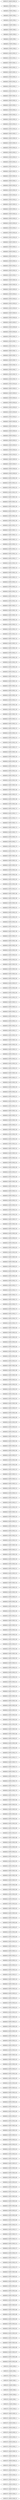 graph DOROGOV_GRAPH_DFS_R{
DOROGOV_GRAPH_NODE_28 -- BARABASI_GRAPH_NODE_1;
BARABASI_GRAPH_NODE_1 -- BARABASI_GRAPH_NODE_0;
BARABASI_GRAPH_NODE_0 -- BARABASI_GRAPH_NODE_2;
BARABASI_GRAPH_NODE_2 -- BARABASI_GRAPH_NODE_3;
BARABASI_GRAPH_NODE_3 -- BARABASI_GRAPH_NODE_4;
BARABASI_GRAPH_NODE_4 -- BARABASI_GRAPH_NODE_5;
BARABASI_GRAPH_NODE_5 -- BARABASI_GRAPH_NODE_6;
BARABASI_GRAPH_NODE_6 -- BARABASI_GRAPH_NODE_7;
BARABASI_GRAPH_NODE_7 -- BARABASI_GRAPH_NODE_8;
BARABASI_GRAPH_NODE_8 -- BARABASI_GRAPH_NODE_9;
BARABASI_GRAPH_NODE_9 -- BARABASI_GRAPH_NODE_10;
BARABASI_GRAPH_NODE_10 -- BARABASI_GRAPH_NODE_11;
BARABASI_GRAPH_NODE_11 -- BARABASI_GRAPH_NODE_12;
BARABASI_GRAPH_NODE_12 -- BARABASI_GRAPH_NODE_13;
BARABASI_GRAPH_NODE_13 -- BARABASI_GRAPH_NODE_14;
BARABASI_GRAPH_NODE_14 -- BARABASI_GRAPH_NODE_15;
BARABASI_GRAPH_NODE_15 -- BARABASI_GRAPH_NODE_16;
BARABASI_GRAPH_NODE_16 -- BARABASI_GRAPH_NODE_17;
BARABASI_GRAPH_NODE_17 -- BARABASI_GRAPH_NODE_18;
BARABASI_GRAPH_NODE_18 -- BARABASI_GRAPH_NODE_19;
BARABASI_GRAPH_NODE_19 -- BARABASI_GRAPH_NODE_20;
BARABASI_GRAPH_NODE_20 -- BARABASI_GRAPH_NODE_21;
BARABASI_GRAPH_NODE_21 -- BARABASI_GRAPH_NODE_22;
BARABASI_GRAPH_NODE_22 -- BARABASI_GRAPH_NODE_23;
BARABASI_GRAPH_NODE_23 -- BARABASI_GRAPH_NODE_24;
BARABASI_GRAPH_NODE_24 -- BARABASI_GRAPH_NODE_25;
BARABASI_GRAPH_NODE_25 -- BARABASI_GRAPH_NODE_26;
BARABASI_GRAPH_NODE_26 -- BARABASI_GRAPH_NODE_27;
BARABASI_GRAPH_NODE_27 -- BARABASI_GRAPH_NODE_28;
BARABASI_GRAPH_NODE_28 -- BARABASI_GRAPH_NODE_29;
BARABASI_GRAPH_NODE_29 -- BARABASI_GRAPH_NODE_30;
BARABASI_GRAPH_NODE_30 -- BARABASI_GRAPH_NODE_31;
BARABASI_GRAPH_NODE_31 -- BARABASI_GRAPH_NODE_32;
BARABASI_GRAPH_NODE_32 -- BARABASI_GRAPH_NODE_33;
BARABASI_GRAPH_NODE_33 -- BARABASI_GRAPH_NODE_34;
BARABASI_GRAPH_NODE_34 -- BARABASI_GRAPH_NODE_35;
BARABASI_GRAPH_NODE_35 -- BARABASI_GRAPH_NODE_36;
BARABASI_GRAPH_NODE_36 -- BARABASI_GRAPH_NODE_37;
BARABASI_GRAPH_NODE_37 -- BARABASI_GRAPH_NODE_38;
BARABASI_GRAPH_NODE_38 -- BARABASI_GRAPH_NODE_39;
BARABASI_GRAPH_NODE_39 -- BARABASI_GRAPH_NODE_40;
BARABASI_GRAPH_NODE_40 -- BARABASI_GRAPH_NODE_41;
BARABASI_GRAPH_NODE_41 -- BARABASI_GRAPH_NODE_42;
BARABASI_GRAPH_NODE_42 -- BARABASI_GRAPH_NODE_43;
BARABASI_GRAPH_NODE_43 -- BARABASI_GRAPH_NODE_44;
BARABASI_GRAPH_NODE_44 -- BARABASI_GRAPH_NODE_45;
BARABASI_GRAPH_NODE_45 -- BARABASI_GRAPH_NODE_46;
BARABASI_GRAPH_NODE_46 -- BARABASI_GRAPH_NODE_47;
BARABASI_GRAPH_NODE_47 -- BARABASI_GRAPH_NODE_48;
BARABASI_GRAPH_NODE_48 -- BARABASI_GRAPH_NODE_49;
BARABASI_GRAPH_NODE_49 -- BARABASI_GRAPH_NODE_50;
BARABASI_GRAPH_NODE_50 -- BARABASI_GRAPH_NODE_51;
BARABASI_GRAPH_NODE_51 -- BARABASI_GRAPH_NODE_52;
BARABASI_GRAPH_NODE_52 -- BARABASI_GRAPH_NODE_53;
BARABASI_GRAPH_NODE_53 -- BARABASI_GRAPH_NODE_54;
BARABASI_GRAPH_NODE_54 -- BARABASI_GRAPH_NODE_55;
BARABASI_GRAPH_NODE_55 -- BARABASI_GRAPH_NODE_56;
BARABASI_GRAPH_NODE_56 -- BARABASI_GRAPH_NODE_57;
BARABASI_GRAPH_NODE_57 -- BARABASI_GRAPH_NODE_58;
BARABASI_GRAPH_NODE_58 -- BARABASI_GRAPH_NODE_59;
BARABASI_GRAPH_NODE_59 -- BARABASI_GRAPH_NODE_60;
BARABASI_GRAPH_NODE_60 -- BARABASI_GRAPH_NODE_61;
BARABASI_GRAPH_NODE_61 -- BARABASI_GRAPH_NODE_62;
BARABASI_GRAPH_NODE_62 -- BARABASI_GRAPH_NODE_63;
BARABASI_GRAPH_NODE_63 -- BARABASI_GRAPH_NODE_64;
BARABASI_GRAPH_NODE_64 -- BARABASI_GRAPH_NODE_65;
BARABASI_GRAPH_NODE_65 -- BARABASI_GRAPH_NODE_66;
BARABASI_GRAPH_NODE_66 -- BARABASI_GRAPH_NODE_67;
BARABASI_GRAPH_NODE_67 -- BARABASI_GRAPH_NODE_68;
BARABASI_GRAPH_NODE_68 -- BARABASI_GRAPH_NODE_69;
BARABASI_GRAPH_NODE_69 -- BARABASI_GRAPH_NODE_70;
BARABASI_GRAPH_NODE_70 -- BARABASI_GRAPH_NODE_71;
BARABASI_GRAPH_NODE_71 -- BARABASI_GRAPH_NODE_72;
BARABASI_GRAPH_NODE_72 -- BARABASI_GRAPH_NODE_73;
BARABASI_GRAPH_NODE_73 -- BARABASI_GRAPH_NODE_74;
BARABASI_GRAPH_NODE_74 -- BARABASI_GRAPH_NODE_75;
BARABASI_GRAPH_NODE_75 -- BARABASI_GRAPH_NODE_76;
BARABASI_GRAPH_NODE_76 -- BARABASI_GRAPH_NODE_77;
BARABASI_GRAPH_NODE_77 -- BARABASI_GRAPH_NODE_78;
BARABASI_GRAPH_NODE_78 -- BARABASI_GRAPH_NODE_79;
BARABASI_GRAPH_NODE_79 -- BARABASI_GRAPH_NODE_80;
BARABASI_GRAPH_NODE_80 -- BARABASI_GRAPH_NODE_81;
BARABASI_GRAPH_NODE_81 -- BARABASI_GRAPH_NODE_82;
BARABASI_GRAPH_NODE_82 -- BARABASI_GRAPH_NODE_83;
BARABASI_GRAPH_NODE_83 -- BARABASI_GRAPH_NODE_84;
BARABASI_GRAPH_NODE_84 -- BARABASI_GRAPH_NODE_85;
BARABASI_GRAPH_NODE_85 -- BARABASI_GRAPH_NODE_86;
BARABASI_GRAPH_NODE_86 -- BARABASI_GRAPH_NODE_87;
BARABASI_GRAPH_NODE_87 -- BARABASI_GRAPH_NODE_88;
BARABASI_GRAPH_NODE_88 -- BARABASI_GRAPH_NODE_89;
BARABASI_GRAPH_NODE_89 -- BARABASI_GRAPH_NODE_90;
BARABASI_GRAPH_NODE_90 -- BARABASI_GRAPH_NODE_91;
BARABASI_GRAPH_NODE_91 -- BARABASI_GRAPH_NODE_92;
BARABASI_GRAPH_NODE_92 -- BARABASI_GRAPH_NODE_93;
BARABASI_GRAPH_NODE_93 -- BARABASI_GRAPH_NODE_94;
BARABASI_GRAPH_NODE_94 -- BARABASI_GRAPH_NODE_95;
BARABASI_GRAPH_NODE_95 -- BARABASI_GRAPH_NODE_96;
BARABASI_GRAPH_NODE_96 -- BARABASI_GRAPH_NODE_97;
BARABASI_GRAPH_NODE_97 -- BARABASI_GRAPH_NODE_98;
BARABASI_GRAPH_NODE_98 -- BARABASI_GRAPH_NODE_99;
BARABASI_GRAPH_NODE_99 -- BARABASI_GRAPH_NODE_100;
BARABASI_GRAPH_NODE_100 -- BARABASI_GRAPH_NODE_101;
BARABASI_GRAPH_NODE_101 -- BARABASI_GRAPH_NODE_102;
BARABASI_GRAPH_NODE_102 -- BARABASI_GRAPH_NODE_103;
BARABASI_GRAPH_NODE_103 -- BARABASI_GRAPH_NODE_104;
BARABASI_GRAPH_NODE_104 -- BARABASI_GRAPH_NODE_105;
BARABASI_GRAPH_NODE_105 -- BARABASI_GRAPH_NODE_106;
BARABASI_GRAPH_NODE_106 -- BARABASI_GRAPH_NODE_107;
BARABASI_GRAPH_NODE_107 -- BARABASI_GRAPH_NODE_108;
BARABASI_GRAPH_NODE_108 -- BARABASI_GRAPH_NODE_109;
BARABASI_GRAPH_NODE_109 -- BARABASI_GRAPH_NODE_110;
BARABASI_GRAPH_NODE_110 -- BARABASI_GRAPH_NODE_111;
BARABASI_GRAPH_NODE_111 -- BARABASI_GRAPH_NODE_112;
BARABASI_GRAPH_NODE_112 -- BARABASI_GRAPH_NODE_113;
BARABASI_GRAPH_NODE_113 -- BARABASI_GRAPH_NODE_114;
BARABASI_GRAPH_NODE_114 -- BARABASI_GRAPH_NODE_115;
BARABASI_GRAPH_NODE_115 -- BARABASI_GRAPH_NODE_116;
BARABASI_GRAPH_NODE_116 -- BARABASI_GRAPH_NODE_117;
BARABASI_GRAPH_NODE_117 -- BARABASI_GRAPH_NODE_118;
BARABASI_GRAPH_NODE_118 -- BARABASI_GRAPH_NODE_119;
BARABASI_GRAPH_NODE_119 -- BARABASI_GRAPH_NODE_120;
BARABASI_GRAPH_NODE_120 -- BARABASI_GRAPH_NODE_121;
BARABASI_GRAPH_NODE_121 -- BARABASI_GRAPH_NODE_122;
BARABASI_GRAPH_NODE_122 -- BARABASI_GRAPH_NODE_123;
BARABASI_GRAPH_NODE_123 -- BARABASI_GRAPH_NODE_124;
BARABASI_GRAPH_NODE_124 -- BARABASI_GRAPH_NODE_125;
BARABASI_GRAPH_NODE_125 -- BARABASI_GRAPH_NODE_126;
BARABASI_GRAPH_NODE_126 -- BARABASI_GRAPH_NODE_127;
BARABASI_GRAPH_NODE_127 -- BARABASI_GRAPH_NODE_128;
BARABASI_GRAPH_NODE_128 -- BARABASI_GRAPH_NODE_129;
BARABASI_GRAPH_NODE_129 -- BARABASI_GRAPH_NODE_130;
BARABASI_GRAPH_NODE_130 -- BARABASI_GRAPH_NODE_131;
BARABASI_GRAPH_NODE_131 -- BARABASI_GRAPH_NODE_132;
BARABASI_GRAPH_NODE_132 -- BARABASI_GRAPH_NODE_133;
BARABASI_GRAPH_NODE_133 -- BARABASI_GRAPH_NODE_134;
BARABASI_GRAPH_NODE_134 -- BARABASI_GRAPH_NODE_135;
BARABASI_GRAPH_NODE_135 -- BARABASI_GRAPH_NODE_136;
BARABASI_GRAPH_NODE_136 -- BARABASI_GRAPH_NODE_137;
BARABASI_GRAPH_NODE_137 -- BARABASI_GRAPH_NODE_138;
BARABASI_GRAPH_NODE_138 -- BARABASI_GRAPH_NODE_139;
BARABASI_GRAPH_NODE_139 -- BARABASI_GRAPH_NODE_140;
BARABASI_GRAPH_NODE_140 -- BARABASI_GRAPH_NODE_141;
BARABASI_GRAPH_NODE_141 -- BARABASI_GRAPH_NODE_142;
BARABASI_GRAPH_NODE_142 -- BARABASI_GRAPH_NODE_143;
BARABASI_GRAPH_NODE_143 -- BARABASI_GRAPH_NODE_144;
BARABASI_GRAPH_NODE_144 -- BARABASI_GRAPH_NODE_145;
BARABASI_GRAPH_NODE_145 -- BARABASI_GRAPH_NODE_146;
BARABASI_GRAPH_NODE_146 -- BARABASI_GRAPH_NODE_147;
BARABASI_GRAPH_NODE_147 -- BARABASI_GRAPH_NODE_148;
BARABASI_GRAPH_NODE_148 -- BARABASI_GRAPH_NODE_149;
BARABASI_GRAPH_NODE_149 -- BARABASI_GRAPH_NODE_150;
BARABASI_GRAPH_NODE_150 -- BARABASI_GRAPH_NODE_151;
BARABASI_GRAPH_NODE_151 -- BARABASI_GRAPH_NODE_152;
BARABASI_GRAPH_NODE_152 -- BARABASI_GRAPH_NODE_153;
BARABASI_GRAPH_NODE_153 -- BARABASI_GRAPH_NODE_154;
BARABASI_GRAPH_NODE_154 -- BARABASI_GRAPH_NODE_155;
BARABASI_GRAPH_NODE_155 -- BARABASI_GRAPH_NODE_156;
BARABASI_GRAPH_NODE_156 -- BARABASI_GRAPH_NODE_157;
BARABASI_GRAPH_NODE_157 -- BARABASI_GRAPH_NODE_158;
BARABASI_GRAPH_NODE_158 -- BARABASI_GRAPH_NODE_159;
BARABASI_GRAPH_NODE_159 -- BARABASI_GRAPH_NODE_160;
BARABASI_GRAPH_NODE_160 -- BARABASI_GRAPH_NODE_161;
BARABASI_GRAPH_NODE_161 -- BARABASI_GRAPH_NODE_162;
BARABASI_GRAPH_NODE_162 -- BARABASI_GRAPH_NODE_163;
BARABASI_GRAPH_NODE_163 -- BARABASI_GRAPH_NODE_164;
BARABASI_GRAPH_NODE_164 -- BARABASI_GRAPH_NODE_165;
BARABASI_GRAPH_NODE_165 -- BARABASI_GRAPH_NODE_166;
BARABASI_GRAPH_NODE_166 -- BARABASI_GRAPH_NODE_167;
BARABASI_GRAPH_NODE_167 -- BARABASI_GRAPH_NODE_168;
BARABASI_GRAPH_NODE_168 -- BARABASI_GRAPH_NODE_169;
BARABASI_GRAPH_NODE_169 -- BARABASI_GRAPH_NODE_170;
BARABASI_GRAPH_NODE_170 -- BARABASI_GRAPH_NODE_171;
BARABASI_GRAPH_NODE_171 -- BARABASI_GRAPH_NODE_172;
BARABASI_GRAPH_NODE_172 -- BARABASI_GRAPH_NODE_173;
BARABASI_GRAPH_NODE_173 -- BARABASI_GRAPH_NODE_174;
BARABASI_GRAPH_NODE_174 -- BARABASI_GRAPH_NODE_175;
BARABASI_GRAPH_NODE_175 -- BARABASI_GRAPH_NODE_176;
BARABASI_GRAPH_NODE_176 -- BARABASI_GRAPH_NODE_177;
BARABASI_GRAPH_NODE_177 -- BARABASI_GRAPH_NODE_178;
BARABASI_GRAPH_NODE_178 -- BARABASI_GRAPH_NODE_179;
BARABASI_GRAPH_NODE_179 -- BARABASI_GRAPH_NODE_180;
BARABASI_GRAPH_NODE_180 -- BARABASI_GRAPH_NODE_181;
BARABASI_GRAPH_NODE_181 -- BARABASI_GRAPH_NODE_182;
BARABASI_GRAPH_NODE_182 -- BARABASI_GRAPH_NODE_183;
BARABASI_GRAPH_NODE_183 -- BARABASI_GRAPH_NODE_184;
BARABASI_GRAPH_NODE_184 -- BARABASI_GRAPH_NODE_185;
BARABASI_GRAPH_NODE_185 -- BARABASI_GRAPH_NODE_186;
BARABASI_GRAPH_NODE_186 -- BARABASI_GRAPH_NODE_187;
BARABASI_GRAPH_NODE_187 -- BARABASI_GRAPH_NODE_188;
BARABASI_GRAPH_NODE_188 -- BARABASI_GRAPH_NODE_189;
BARABASI_GRAPH_NODE_189 -- BARABASI_GRAPH_NODE_190;
BARABASI_GRAPH_NODE_190 -- BARABASI_GRAPH_NODE_191;
BARABASI_GRAPH_NODE_191 -- BARABASI_GRAPH_NODE_192;
BARABASI_GRAPH_NODE_192 -- BARABASI_GRAPH_NODE_193;
BARABASI_GRAPH_NODE_193 -- BARABASI_GRAPH_NODE_194;
BARABASI_GRAPH_NODE_194 -- BARABASI_GRAPH_NODE_195;
BARABASI_GRAPH_NODE_195 -- BARABASI_GRAPH_NODE_196;
BARABASI_GRAPH_NODE_196 -- BARABASI_GRAPH_NODE_197;
BARABASI_GRAPH_NODE_197 -- BARABASI_GRAPH_NODE_198;
BARABASI_GRAPH_NODE_198 -- BARABASI_GRAPH_NODE_199;
BARABASI_GRAPH_NODE_199 -- BARABASI_GRAPH_NODE_200;
BARABASI_GRAPH_NODE_200 -- BARABASI_GRAPH_NODE_201;
BARABASI_GRAPH_NODE_201 -- BARABASI_GRAPH_NODE_202;
BARABASI_GRAPH_NODE_202 -- BARABASI_GRAPH_NODE_203;
BARABASI_GRAPH_NODE_203 -- BARABASI_GRAPH_NODE_204;
BARABASI_GRAPH_NODE_204 -- BARABASI_GRAPH_NODE_205;
BARABASI_GRAPH_NODE_205 -- BARABASI_GRAPH_NODE_206;
BARABASI_GRAPH_NODE_206 -- BARABASI_GRAPH_NODE_207;
BARABASI_GRAPH_NODE_207 -- BARABASI_GRAPH_NODE_208;
BARABASI_GRAPH_NODE_208 -- BARABASI_GRAPH_NODE_209;
BARABASI_GRAPH_NODE_209 -- BARABASI_GRAPH_NODE_210;
BARABASI_GRAPH_NODE_210 -- BARABASI_GRAPH_NODE_211;
BARABASI_GRAPH_NODE_211 -- BARABASI_GRAPH_NODE_212;
BARABASI_GRAPH_NODE_212 -- BARABASI_GRAPH_NODE_213;
BARABASI_GRAPH_NODE_213 -- BARABASI_GRAPH_NODE_214;
BARABASI_GRAPH_NODE_214 -- BARABASI_GRAPH_NODE_215;
BARABASI_GRAPH_NODE_215 -- BARABASI_GRAPH_NODE_216;
BARABASI_GRAPH_NODE_216 -- BARABASI_GRAPH_NODE_217;
BARABASI_GRAPH_NODE_217 -- BARABASI_GRAPH_NODE_218;
BARABASI_GRAPH_NODE_218 -- BARABASI_GRAPH_NODE_219;
BARABASI_GRAPH_NODE_219 -- BARABASI_GRAPH_NODE_220;
BARABASI_GRAPH_NODE_220 -- BARABASI_GRAPH_NODE_221;
BARABASI_GRAPH_NODE_221 -- BARABASI_GRAPH_NODE_222;
BARABASI_GRAPH_NODE_222 -- BARABASI_GRAPH_NODE_223;
BARABASI_GRAPH_NODE_223 -- BARABASI_GRAPH_NODE_224;
BARABASI_GRAPH_NODE_224 -- BARABASI_GRAPH_NODE_225;
BARABASI_GRAPH_NODE_225 -- BARABASI_GRAPH_NODE_226;
BARABASI_GRAPH_NODE_226 -- BARABASI_GRAPH_NODE_227;
BARABASI_GRAPH_NODE_227 -- BARABASI_GRAPH_NODE_228;
BARABASI_GRAPH_NODE_228 -- BARABASI_GRAPH_NODE_229;
BARABASI_GRAPH_NODE_229 -- BARABASI_GRAPH_NODE_230;
BARABASI_GRAPH_NODE_230 -- BARABASI_GRAPH_NODE_231;
BARABASI_GRAPH_NODE_231 -- BARABASI_GRAPH_NODE_232;
BARABASI_GRAPH_NODE_232 -- BARABASI_GRAPH_NODE_233;
BARABASI_GRAPH_NODE_233 -- BARABASI_GRAPH_NODE_234;
BARABASI_GRAPH_NODE_234 -- BARABASI_GRAPH_NODE_235;
BARABASI_GRAPH_NODE_235 -- BARABASI_GRAPH_NODE_236;
BARABASI_GRAPH_NODE_236 -- BARABASI_GRAPH_NODE_237;
BARABASI_GRAPH_NODE_237 -- BARABASI_GRAPH_NODE_238;
BARABASI_GRAPH_NODE_238 -- BARABASI_GRAPH_NODE_239;
BARABASI_GRAPH_NODE_239 -- BARABASI_GRAPH_NODE_240;
BARABASI_GRAPH_NODE_240 -- BARABASI_GRAPH_NODE_241;
BARABASI_GRAPH_NODE_241 -- BARABASI_GRAPH_NODE_242;
BARABASI_GRAPH_NODE_242 -- BARABASI_GRAPH_NODE_243;
BARABASI_GRAPH_NODE_243 -- BARABASI_GRAPH_NODE_244;
BARABASI_GRAPH_NODE_244 -- BARABASI_GRAPH_NODE_245;
BARABASI_GRAPH_NODE_245 -- BARABASI_GRAPH_NODE_246;
BARABASI_GRAPH_NODE_246 -- BARABASI_GRAPH_NODE_247;
BARABASI_GRAPH_NODE_247 -- BARABASI_GRAPH_NODE_248;
BARABASI_GRAPH_NODE_248 -- BARABASI_GRAPH_NODE_249;
BARABASI_GRAPH_NODE_249 -- BARABASI_GRAPH_NODE_250;
BARABASI_GRAPH_NODE_250 -- BARABASI_GRAPH_NODE_251;
BARABASI_GRAPH_NODE_251 -- BARABASI_GRAPH_NODE_252;
BARABASI_GRAPH_NODE_252 -- BARABASI_GRAPH_NODE_253;
BARABASI_GRAPH_NODE_253 -- BARABASI_GRAPH_NODE_254;
BARABASI_GRAPH_NODE_254 -- BARABASI_GRAPH_NODE_255;
BARABASI_GRAPH_NODE_255 -- BARABASI_GRAPH_NODE_256;
BARABASI_GRAPH_NODE_256 -- BARABASI_GRAPH_NODE_257;
BARABASI_GRAPH_NODE_257 -- BARABASI_GRAPH_NODE_258;
BARABASI_GRAPH_NODE_258 -- BARABASI_GRAPH_NODE_259;
BARABASI_GRAPH_NODE_259 -- BARABASI_GRAPH_NODE_260;
BARABASI_GRAPH_NODE_260 -- BARABASI_GRAPH_NODE_261;
BARABASI_GRAPH_NODE_261 -- BARABASI_GRAPH_NODE_262;
BARABASI_GRAPH_NODE_262 -- BARABASI_GRAPH_NODE_263;
BARABASI_GRAPH_NODE_263 -- BARABASI_GRAPH_NODE_264;
BARABASI_GRAPH_NODE_264 -- BARABASI_GRAPH_NODE_265;
BARABASI_GRAPH_NODE_265 -- BARABASI_GRAPH_NODE_266;
BARABASI_GRAPH_NODE_266 -- BARABASI_GRAPH_NODE_267;
BARABASI_GRAPH_NODE_267 -- BARABASI_GRAPH_NODE_268;
BARABASI_GRAPH_NODE_268 -- BARABASI_GRAPH_NODE_269;
BARABASI_GRAPH_NODE_269 -- BARABASI_GRAPH_NODE_270;
BARABASI_GRAPH_NODE_270 -- BARABASI_GRAPH_NODE_271;
BARABASI_GRAPH_NODE_271 -- BARABASI_GRAPH_NODE_272;
BARABASI_GRAPH_NODE_272 -- BARABASI_GRAPH_NODE_273;
BARABASI_GRAPH_NODE_273 -- BARABASI_GRAPH_NODE_274;
BARABASI_GRAPH_NODE_274 -- BARABASI_GRAPH_NODE_275;
BARABASI_GRAPH_NODE_275 -- BARABASI_GRAPH_NODE_276;
BARABASI_GRAPH_NODE_276 -- BARABASI_GRAPH_NODE_277;
BARABASI_GRAPH_NODE_277 -- BARABASI_GRAPH_NODE_278;
BARABASI_GRAPH_NODE_278 -- BARABASI_GRAPH_NODE_279;
BARABASI_GRAPH_NODE_279 -- BARABASI_GRAPH_NODE_280;
BARABASI_GRAPH_NODE_280 -- BARABASI_GRAPH_NODE_281;
BARABASI_GRAPH_NODE_281 -- BARABASI_GRAPH_NODE_282;
BARABASI_GRAPH_NODE_282 -- BARABASI_GRAPH_NODE_283;
BARABASI_GRAPH_NODE_283 -- BARABASI_GRAPH_NODE_284;
BARABASI_GRAPH_NODE_284 -- BARABASI_GRAPH_NODE_285;
BARABASI_GRAPH_NODE_285 -- BARABASI_GRAPH_NODE_286;
BARABASI_GRAPH_NODE_286 -- BARABASI_GRAPH_NODE_287;
BARABASI_GRAPH_NODE_287 -- BARABASI_GRAPH_NODE_288;
BARABASI_GRAPH_NODE_288 -- BARABASI_GRAPH_NODE_289;
BARABASI_GRAPH_NODE_289 -- BARABASI_GRAPH_NODE_290;
BARABASI_GRAPH_NODE_290 -- BARABASI_GRAPH_NODE_291;
BARABASI_GRAPH_NODE_291 -- BARABASI_GRAPH_NODE_292;
BARABASI_GRAPH_NODE_292 -- BARABASI_GRAPH_NODE_293;
BARABASI_GRAPH_NODE_293 -- BARABASI_GRAPH_NODE_294;
BARABASI_GRAPH_NODE_294 -- BARABASI_GRAPH_NODE_295;
BARABASI_GRAPH_NODE_295 -- BARABASI_GRAPH_NODE_296;
BARABASI_GRAPH_NODE_296 -- BARABASI_GRAPH_NODE_297;
BARABASI_GRAPH_NODE_297 -- BARABASI_GRAPH_NODE_298;
BARABASI_GRAPH_NODE_298 -- BARABASI_GRAPH_NODE_299;
BARABASI_GRAPH_NODE_299 -- BARABASI_GRAPH_NODE_300;
BARABASI_GRAPH_NODE_300 -- BARABASI_GRAPH_NODE_301;
BARABASI_GRAPH_NODE_301 -- BARABASI_GRAPH_NODE_302;
BARABASI_GRAPH_NODE_302 -- BARABASI_GRAPH_NODE_303;
BARABASI_GRAPH_NODE_303 -- BARABASI_GRAPH_NODE_304;
BARABASI_GRAPH_NODE_304 -- BARABASI_GRAPH_NODE_305;
BARABASI_GRAPH_NODE_305 -- BARABASI_GRAPH_NODE_306;
BARABASI_GRAPH_NODE_306 -- BARABASI_GRAPH_NODE_307;
BARABASI_GRAPH_NODE_307 -- BARABASI_GRAPH_NODE_308;
BARABASI_GRAPH_NODE_308 -- BARABASI_GRAPH_NODE_309;
BARABASI_GRAPH_NODE_309 -- BARABASI_GRAPH_NODE_310;
BARABASI_GRAPH_NODE_310 -- BARABASI_GRAPH_NODE_311;
BARABASI_GRAPH_NODE_311 -- BARABASI_GRAPH_NODE_312;
BARABASI_GRAPH_NODE_312 -- BARABASI_GRAPH_NODE_313;
BARABASI_GRAPH_NODE_313 -- BARABASI_GRAPH_NODE_314;
BARABASI_GRAPH_NODE_314 -- BARABASI_GRAPH_NODE_315;
BARABASI_GRAPH_NODE_315 -- BARABASI_GRAPH_NODE_316;
BARABASI_GRAPH_NODE_316 -- BARABASI_GRAPH_NODE_317;
BARABASI_GRAPH_NODE_317 -- BARABASI_GRAPH_NODE_318;
BARABASI_GRAPH_NODE_318 -- BARABASI_GRAPH_NODE_319;
BARABASI_GRAPH_NODE_319 -- BARABASI_GRAPH_NODE_320;
BARABASI_GRAPH_NODE_320 -- BARABASI_GRAPH_NODE_321;
BARABASI_GRAPH_NODE_321 -- BARABASI_GRAPH_NODE_322;
BARABASI_GRAPH_NODE_322 -- BARABASI_GRAPH_NODE_323;
BARABASI_GRAPH_NODE_323 -- BARABASI_GRAPH_NODE_324;
BARABASI_GRAPH_NODE_324 -- BARABASI_GRAPH_NODE_325;
BARABASI_GRAPH_NODE_325 -- BARABASI_GRAPH_NODE_326;
BARABASI_GRAPH_NODE_326 -- BARABASI_GRAPH_NODE_327;
BARABASI_GRAPH_NODE_327 -- BARABASI_GRAPH_NODE_328;
BARABASI_GRAPH_NODE_328 -- BARABASI_GRAPH_NODE_329;
BARABASI_GRAPH_NODE_329 -- BARABASI_GRAPH_NODE_330;
BARABASI_GRAPH_NODE_330 -- BARABASI_GRAPH_NODE_331;
BARABASI_GRAPH_NODE_331 -- BARABASI_GRAPH_NODE_332;
BARABASI_GRAPH_NODE_332 -- BARABASI_GRAPH_NODE_333;
BARABASI_GRAPH_NODE_333 -- BARABASI_GRAPH_NODE_334;
BARABASI_GRAPH_NODE_334 -- BARABASI_GRAPH_NODE_335;
BARABASI_GRAPH_NODE_335 -- BARABASI_GRAPH_NODE_336;
BARABASI_GRAPH_NODE_336 -- BARABASI_GRAPH_NODE_337;
BARABASI_GRAPH_NODE_337 -- BARABASI_GRAPH_NODE_338;
BARABASI_GRAPH_NODE_338 -- BARABASI_GRAPH_NODE_339;
BARABASI_GRAPH_NODE_339 -- BARABASI_GRAPH_NODE_340;
BARABASI_GRAPH_NODE_340 -- BARABASI_GRAPH_NODE_341;
BARABASI_GRAPH_NODE_341 -- BARABASI_GRAPH_NODE_342;
BARABASI_GRAPH_NODE_342 -- BARABASI_GRAPH_NODE_343;
BARABASI_GRAPH_NODE_343 -- BARABASI_GRAPH_NODE_344;
BARABASI_GRAPH_NODE_344 -- BARABASI_GRAPH_NODE_345;
BARABASI_GRAPH_NODE_345 -- BARABASI_GRAPH_NODE_346;
BARABASI_GRAPH_NODE_346 -- BARABASI_GRAPH_NODE_347;
BARABASI_GRAPH_NODE_347 -- BARABASI_GRAPH_NODE_348;
BARABASI_GRAPH_NODE_348 -- BARABASI_GRAPH_NODE_349;
BARABASI_GRAPH_NODE_349 -- BARABASI_GRAPH_NODE_350;
BARABASI_GRAPH_NODE_350 -- BARABASI_GRAPH_NODE_351;
BARABASI_GRAPH_NODE_351 -- BARABASI_GRAPH_NODE_352;
BARABASI_GRAPH_NODE_352 -- BARABASI_GRAPH_NODE_353;
BARABASI_GRAPH_NODE_353 -- BARABASI_GRAPH_NODE_354;
BARABASI_GRAPH_NODE_354 -- BARABASI_GRAPH_NODE_355;
BARABASI_GRAPH_NODE_355 -- BARABASI_GRAPH_NODE_356;
BARABASI_GRAPH_NODE_356 -- BARABASI_GRAPH_NODE_357;
BARABASI_GRAPH_NODE_357 -- BARABASI_GRAPH_NODE_358;
BARABASI_GRAPH_NODE_358 -- BARABASI_GRAPH_NODE_359;
BARABASI_GRAPH_NODE_359 -- BARABASI_GRAPH_NODE_360;
BARABASI_GRAPH_NODE_360 -- BARABASI_GRAPH_NODE_361;
BARABASI_GRAPH_NODE_361 -- BARABASI_GRAPH_NODE_362;
BARABASI_GRAPH_NODE_362 -- BARABASI_GRAPH_NODE_363;
BARABASI_GRAPH_NODE_363 -- BARABASI_GRAPH_NODE_364;
BARABASI_GRAPH_NODE_364 -- BARABASI_GRAPH_NODE_365;
BARABASI_GRAPH_NODE_365 -- BARABASI_GRAPH_NODE_366;
BARABASI_GRAPH_NODE_366 -- BARABASI_GRAPH_NODE_367;
BARABASI_GRAPH_NODE_367 -- BARABASI_GRAPH_NODE_368;
BARABASI_GRAPH_NODE_368 -- BARABASI_GRAPH_NODE_369;
BARABASI_GRAPH_NODE_369 -- BARABASI_GRAPH_NODE_370;
BARABASI_GRAPH_NODE_370 -- BARABASI_GRAPH_NODE_371;
BARABASI_GRAPH_NODE_371 -- BARABASI_GRAPH_NODE_372;
BARABASI_GRAPH_NODE_372 -- BARABASI_GRAPH_NODE_373;
BARABASI_GRAPH_NODE_373 -- BARABASI_GRAPH_NODE_374;
BARABASI_GRAPH_NODE_374 -- BARABASI_GRAPH_NODE_375;
BARABASI_GRAPH_NODE_375 -- BARABASI_GRAPH_NODE_376;
BARABASI_GRAPH_NODE_376 -- BARABASI_GRAPH_NODE_377;
BARABASI_GRAPH_NODE_377 -- BARABASI_GRAPH_NODE_378;
BARABASI_GRAPH_NODE_378 -- BARABASI_GRAPH_NODE_379;
BARABASI_GRAPH_NODE_379 -- BARABASI_GRAPH_NODE_380;
BARABASI_GRAPH_NODE_380 -- BARABASI_GRAPH_NODE_381;
BARABASI_GRAPH_NODE_381 -- BARABASI_GRAPH_NODE_382;
BARABASI_GRAPH_NODE_382 -- BARABASI_GRAPH_NODE_383;
BARABASI_GRAPH_NODE_383 -- BARABASI_GRAPH_NODE_384;
BARABASI_GRAPH_NODE_384 -- BARABASI_GRAPH_NODE_385;
BARABASI_GRAPH_NODE_385 -- BARABASI_GRAPH_NODE_386;
BARABASI_GRAPH_NODE_386 -- BARABASI_GRAPH_NODE_387;
BARABASI_GRAPH_NODE_387 -- BARABASI_GRAPH_NODE_388;
BARABASI_GRAPH_NODE_388 -- BARABASI_GRAPH_NODE_389;
BARABASI_GRAPH_NODE_389 -- BARABASI_GRAPH_NODE_390;
BARABASI_GRAPH_NODE_390 -- BARABASI_GRAPH_NODE_391;
BARABASI_GRAPH_NODE_391 -- BARABASI_GRAPH_NODE_392;
BARABASI_GRAPH_NODE_392 -- BARABASI_GRAPH_NODE_393;
BARABASI_GRAPH_NODE_393 -- BARABASI_GRAPH_NODE_394;
BARABASI_GRAPH_NODE_394 -- BARABASI_GRAPH_NODE_395;
BARABASI_GRAPH_NODE_395 -- BARABASI_GRAPH_NODE_396;
BARABASI_GRAPH_NODE_396 -- BARABASI_GRAPH_NODE_397;
BARABASI_GRAPH_NODE_397 -- BARABASI_GRAPH_NODE_398;
BARABASI_GRAPH_NODE_398 -- BARABASI_GRAPH_NODE_399;
BARABASI_GRAPH_NODE_399 -- BARABASI_GRAPH_NODE_400;
BARABASI_GRAPH_NODE_400 -- BARABASI_GRAPH_NODE_401;
BARABASI_GRAPH_NODE_401 -- BARABASI_GRAPH_NODE_402;
BARABASI_GRAPH_NODE_402 -- BARABASI_GRAPH_NODE_403;
BARABASI_GRAPH_NODE_403 -- BARABASI_GRAPH_NODE_404;
BARABASI_GRAPH_NODE_404 -- BARABASI_GRAPH_NODE_405;
BARABASI_GRAPH_NODE_405 -- BARABASI_GRAPH_NODE_406;
BARABASI_GRAPH_NODE_406 -- BARABASI_GRAPH_NODE_407;
BARABASI_GRAPH_NODE_407 -- BARABASI_GRAPH_NODE_408;
BARABASI_GRAPH_NODE_408 -- BARABASI_GRAPH_NODE_409;
BARABASI_GRAPH_NODE_409 -- BARABASI_GRAPH_NODE_410;
BARABASI_GRAPH_NODE_410 -- BARABASI_GRAPH_NODE_411;
BARABASI_GRAPH_NODE_411 -- BARABASI_GRAPH_NODE_412;
BARABASI_GRAPH_NODE_412 -- BARABASI_GRAPH_NODE_413;
BARABASI_GRAPH_NODE_413 -- BARABASI_GRAPH_NODE_414;
BARABASI_GRAPH_NODE_414 -- BARABASI_GRAPH_NODE_415;
BARABASI_GRAPH_NODE_415 -- BARABASI_GRAPH_NODE_416;
BARABASI_GRAPH_NODE_416 -- BARABASI_GRAPH_NODE_417;
BARABASI_GRAPH_NODE_417 -- BARABASI_GRAPH_NODE_418;
BARABASI_GRAPH_NODE_418 -- BARABASI_GRAPH_NODE_419;
BARABASI_GRAPH_NODE_419 -- BARABASI_GRAPH_NODE_420;
BARABASI_GRAPH_NODE_420 -- BARABASI_GRAPH_NODE_421;
BARABASI_GRAPH_NODE_421 -- BARABASI_GRAPH_NODE_422;
BARABASI_GRAPH_NODE_422 -- BARABASI_GRAPH_NODE_423;
BARABASI_GRAPH_NODE_423 -- BARABASI_GRAPH_NODE_424;
BARABASI_GRAPH_NODE_424 -- BARABASI_GRAPH_NODE_425;
BARABASI_GRAPH_NODE_425 -- BARABASI_GRAPH_NODE_426;
BARABASI_GRAPH_NODE_426 -- BARABASI_GRAPH_NODE_427;
BARABASI_GRAPH_NODE_427 -- BARABASI_GRAPH_NODE_428;
BARABASI_GRAPH_NODE_428 -- BARABASI_GRAPH_NODE_429;
BARABASI_GRAPH_NODE_429 -- BARABASI_GRAPH_NODE_430;
BARABASI_GRAPH_NODE_430 -- BARABASI_GRAPH_NODE_431;
BARABASI_GRAPH_NODE_431 -- BARABASI_GRAPH_NODE_432;
BARABASI_GRAPH_NODE_432 -- BARABASI_GRAPH_NODE_433;
BARABASI_GRAPH_NODE_433 -- BARABASI_GRAPH_NODE_434;
BARABASI_GRAPH_NODE_434 -- BARABASI_GRAPH_NODE_435;
BARABASI_GRAPH_NODE_435 -- BARABASI_GRAPH_NODE_436;
BARABASI_GRAPH_NODE_436 -- BARABASI_GRAPH_NODE_437;
BARABASI_GRAPH_NODE_437 -- BARABASI_GRAPH_NODE_438;
BARABASI_GRAPH_NODE_438 -- BARABASI_GRAPH_NODE_439;
BARABASI_GRAPH_NODE_439 -- BARABASI_GRAPH_NODE_440;
BARABASI_GRAPH_NODE_440 -- BARABASI_GRAPH_NODE_441;
BARABASI_GRAPH_NODE_441 -- BARABASI_GRAPH_NODE_442;
BARABASI_GRAPH_NODE_442 -- BARABASI_GRAPH_NODE_443;
BARABASI_GRAPH_NODE_443 -- BARABASI_GRAPH_NODE_444;
BARABASI_GRAPH_NODE_444 -- BARABASI_GRAPH_NODE_445;
BARABASI_GRAPH_NODE_445 -- BARABASI_GRAPH_NODE_446;
BARABASI_GRAPH_NODE_446 -- BARABASI_GRAPH_NODE_447;
BARABASI_GRAPH_NODE_447 -- BARABASI_GRAPH_NODE_448;
BARABASI_GRAPH_NODE_448 -- BARABASI_GRAPH_NODE_449;
BARABASI_GRAPH_NODE_449 -- BARABASI_GRAPH_NODE_450;
BARABASI_GRAPH_NODE_450 -- BARABASI_GRAPH_NODE_451;
BARABASI_GRAPH_NODE_451 -- BARABASI_GRAPH_NODE_452;
BARABASI_GRAPH_NODE_452 -- BARABASI_GRAPH_NODE_453;
BARABASI_GRAPH_NODE_453 -- BARABASI_GRAPH_NODE_454;
BARABASI_GRAPH_NODE_454 -- BARABASI_GRAPH_NODE_455;
BARABASI_GRAPH_NODE_455 -- BARABASI_GRAPH_NODE_456;
BARABASI_GRAPH_NODE_456 -- BARABASI_GRAPH_NODE_457;
BARABASI_GRAPH_NODE_457 -- BARABASI_GRAPH_NODE_458;
BARABASI_GRAPH_NODE_458 -- BARABASI_GRAPH_NODE_459;
BARABASI_GRAPH_NODE_459 -- BARABASI_GRAPH_NODE_460;
BARABASI_GRAPH_NODE_460 -- BARABASI_GRAPH_NODE_461;
BARABASI_GRAPH_NODE_461 -- BARABASI_GRAPH_NODE_462;
BARABASI_GRAPH_NODE_462 -- BARABASI_GRAPH_NODE_463;
BARABASI_GRAPH_NODE_463 -- BARABASI_GRAPH_NODE_464;
BARABASI_GRAPH_NODE_464 -- BARABASI_GRAPH_NODE_465;
BARABASI_GRAPH_NODE_465 -- BARABASI_GRAPH_NODE_466;
BARABASI_GRAPH_NODE_466 -- BARABASI_GRAPH_NODE_467;
BARABASI_GRAPH_NODE_467 -- BARABASI_GRAPH_NODE_468;
BARABASI_GRAPH_NODE_468 -- BARABASI_GRAPH_NODE_469;
BARABASI_GRAPH_NODE_469 -- BARABASI_GRAPH_NODE_470;
BARABASI_GRAPH_NODE_470 -- BARABASI_GRAPH_NODE_471;
BARABASI_GRAPH_NODE_471 -- BARABASI_GRAPH_NODE_472;
BARABASI_GRAPH_NODE_472 -- BARABASI_GRAPH_NODE_473;
BARABASI_GRAPH_NODE_473 -- BARABASI_GRAPH_NODE_474;
BARABASI_GRAPH_NODE_474 -- BARABASI_GRAPH_NODE_475;
BARABASI_GRAPH_NODE_475 -- BARABASI_GRAPH_NODE_476;
BARABASI_GRAPH_NODE_476 -- BARABASI_GRAPH_NODE_477;
BARABASI_GRAPH_NODE_477 -- BARABASI_GRAPH_NODE_478;
BARABASI_GRAPH_NODE_478 -- BARABASI_GRAPH_NODE_479;
BARABASI_GRAPH_NODE_479 -- BARABASI_GRAPH_NODE_480;
BARABASI_GRAPH_NODE_480 -- BARABASI_GRAPH_NODE_481;
BARABASI_GRAPH_NODE_481 -- BARABASI_GRAPH_NODE_482;
BARABASI_GRAPH_NODE_482 -- BARABASI_GRAPH_NODE_483;
BARABASI_GRAPH_NODE_483 -- BARABASI_GRAPH_NODE_484;
BARABASI_GRAPH_NODE_484 -- BARABASI_GRAPH_NODE_485;
BARABASI_GRAPH_NODE_485 -- BARABASI_GRAPH_NODE_486;
BARABASI_GRAPH_NODE_486 -- BARABASI_GRAPH_NODE_487;
BARABASI_GRAPH_NODE_487 -- BARABASI_GRAPH_NODE_488;
BARABASI_GRAPH_NODE_488 -- BARABASI_GRAPH_NODE_489;
BARABASI_GRAPH_NODE_489 -- BARABASI_GRAPH_NODE_490;
BARABASI_GRAPH_NODE_490 -- BARABASI_GRAPH_NODE_491;
BARABASI_GRAPH_NODE_491 -- BARABASI_GRAPH_NODE_492;
BARABASI_GRAPH_NODE_492 -- BARABASI_GRAPH_NODE_493;
BARABASI_GRAPH_NODE_493 -- BARABASI_GRAPH_NODE_494;
BARABASI_GRAPH_NODE_494 -- BARABASI_GRAPH_NODE_495;
BARABASI_GRAPH_NODE_495 -- BARABASI_GRAPH_NODE_496;
BARABASI_GRAPH_NODE_496 -- BARABASI_GRAPH_NODE_497;
BARABASI_GRAPH_NODE_497 -- BARABASI_GRAPH_NODE_498;
BARABASI_GRAPH_NODE_498 -- BARABASI_GRAPH_NODE_499;
BARABASI_GRAPH_NODE_499 -- DOROGOV_GRAPH_NODE_0;
DOROGOV_GRAPH_NODE_0 -- DOROGOV_GRAPH_NODE_1;
DOROGOV_GRAPH_NODE_1 -- DOROGOV_GRAPH_NODE_2;
DOROGOV_GRAPH_NODE_2 -- DOROGOV_GRAPH_NODE_3;
DOROGOV_GRAPH_NODE_3 -- DOROGOV_GRAPH_NODE_4;
DOROGOV_GRAPH_NODE_4 -- DOROGOV_GRAPH_NODE_5;
DOROGOV_GRAPH_NODE_5 -- DOROGOV_GRAPH_NODE_6;
DOROGOV_GRAPH_NODE_6 -- DOROGOV_GRAPH_NODE_7;
DOROGOV_GRAPH_NODE_7 -- DOROGOV_GRAPH_NODE_8;
DOROGOV_GRAPH_NODE_8 -- DOROGOV_GRAPH_NODE_9;
DOROGOV_GRAPH_NODE_9 -- DOROGOV_GRAPH_NODE_10;
DOROGOV_GRAPH_NODE_10 -- DOROGOV_GRAPH_NODE_11;
DOROGOV_GRAPH_NODE_11 -- DOROGOV_GRAPH_NODE_12;
DOROGOV_GRAPH_NODE_12 -- DOROGOV_GRAPH_NODE_13;
DOROGOV_GRAPH_NODE_13 -- DOROGOV_GRAPH_NODE_14;
DOROGOV_GRAPH_NODE_14 -- DOROGOV_GRAPH_NODE_15;
DOROGOV_GRAPH_NODE_15 -- DOROGOV_GRAPH_NODE_16;
DOROGOV_GRAPH_NODE_16 -- DOROGOV_GRAPH_NODE_17;
DOROGOV_GRAPH_NODE_17 -- DOROGOV_GRAPH_NODE_18;
DOROGOV_GRAPH_NODE_18 -- DOROGOV_GRAPH_NODE_19;
DOROGOV_GRAPH_NODE_19 -- DOROGOV_GRAPH_NODE_20;
DOROGOV_GRAPH_NODE_20 -- DOROGOV_GRAPH_NODE_21;
DOROGOV_GRAPH_NODE_21 -- DOROGOV_GRAPH_NODE_22;
DOROGOV_GRAPH_NODE_22 -- DOROGOV_GRAPH_NODE_23;
DOROGOV_GRAPH_NODE_23 -- DOROGOV_GRAPH_NODE_24;
DOROGOV_GRAPH_NODE_24 -- DOROGOV_GRAPH_NODE_25;
DOROGOV_GRAPH_NODE_25 -- DOROGOV_GRAPH_NODE_26;
DOROGOV_GRAPH_NODE_26 -- DOROGOV_GRAPH_NODE_27;
DOROGOV_GRAPH_NODE_27 -- DOROGOV_GRAPH_NODE_29;
}

